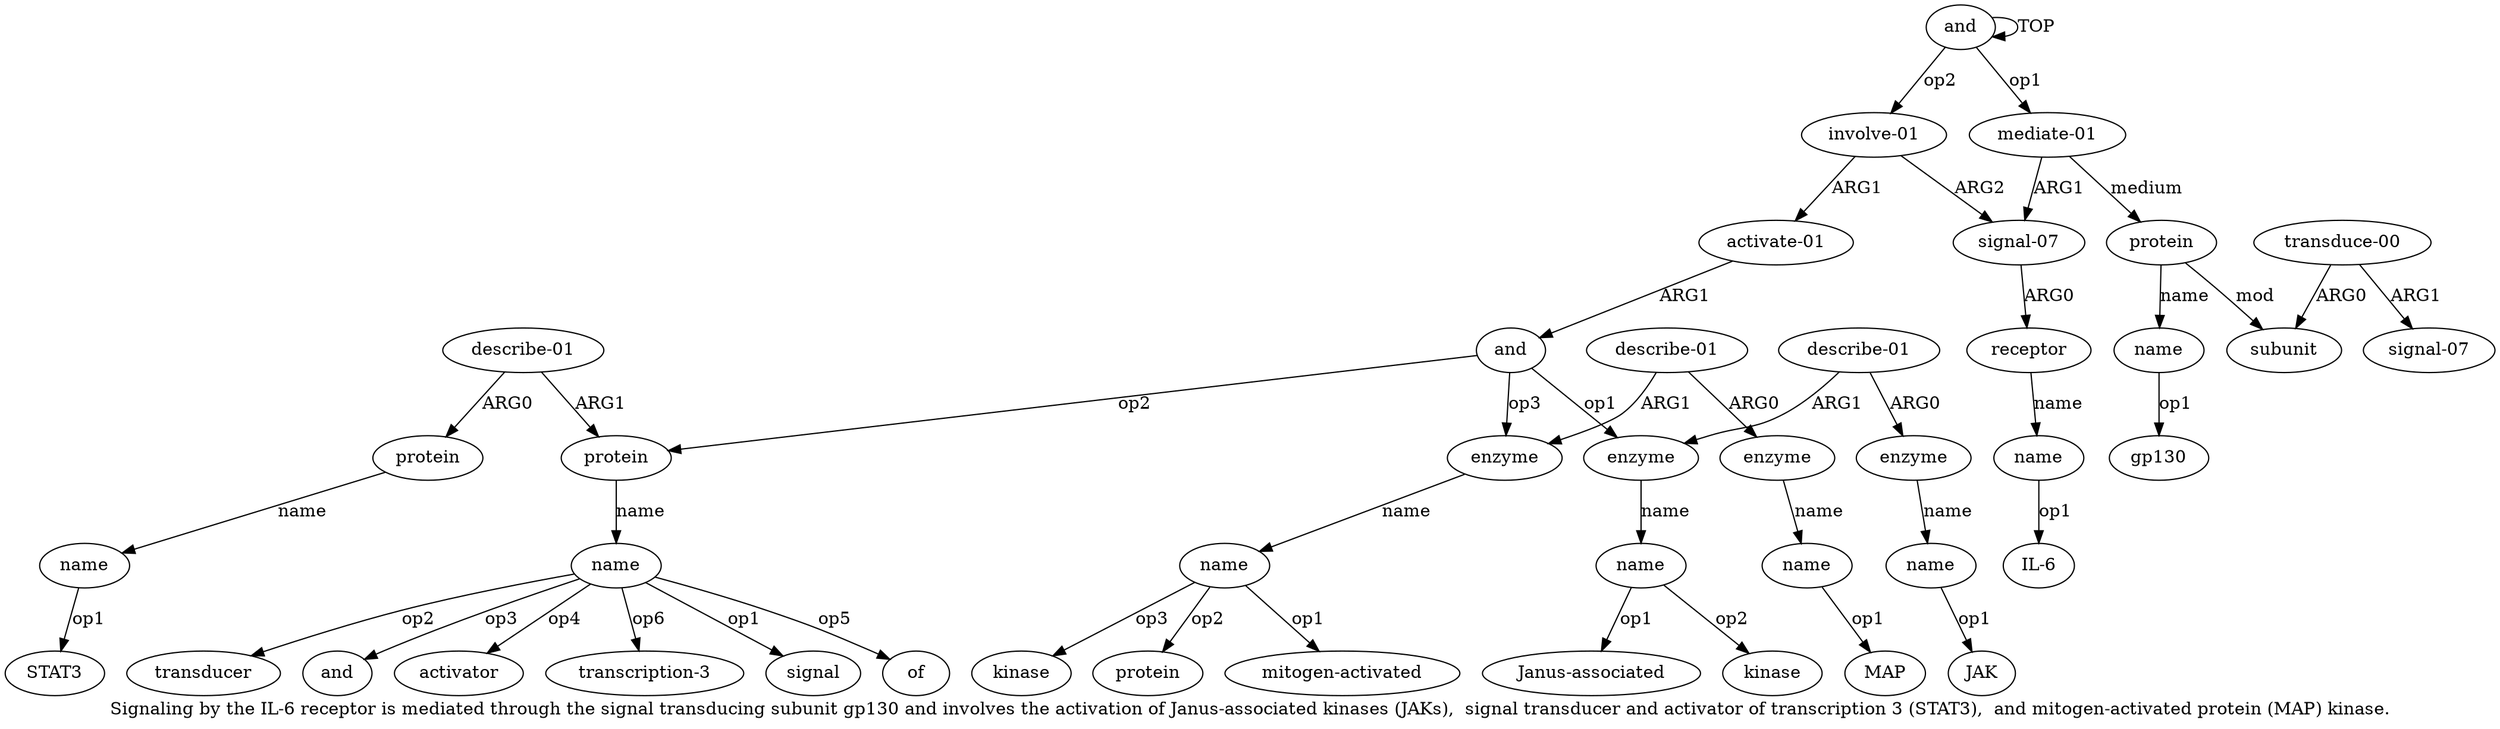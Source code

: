 digraph  {
	graph [label="Signaling by the IL-6 receptor is mediated through the signal transducing subunit gp130 and involves the activation of Janus-associated \
kinases (JAKs),  signal transducer and activator of transcription 3 (STAT3),  and mitogen-activated protein (MAP) kinase."];
	node [label="\N"];
	a20	 [color=black,
		gold_ind=20,
		gold_label="describe-01",
		label="describe-01",
		test_ind=20,
		test_label="describe-01"];
	a21	 [color=black,
		gold_ind=21,
		gold_label=protein,
		label=protein,
		test_ind=21,
		test_label=protein];
	a20 -> a21 [key=0,
	color=black,
	gold_label=ARG0,
	label=ARG0,
	test_label=ARG0];
a18 [color=black,
	gold_ind=18,
	gold_label=protein,
	label=protein,
	test_ind=18,
	test_label=protein];
a20 -> a18 [key=0,
color=black,
gold_label=ARG1,
label=ARG1,
test_label=ARG1];
a22 [color=black,
gold_ind=22,
gold_label=name,
label=name,
test_ind=22,
test_label=name];
a21 -> a22 [key=0,
color=black,
gold_label=name,
label=name,
test_label=name];
"a22 STAT3" [color=black,
gold_ind=-1,
gold_label=STAT3,
label=STAT3,
test_ind=-1,
test_label=STAT3];
a22 -> "a22 STAT3" [key=0,
color=black,
gold_label=op1,
label=op1,
test_label=op1];
a23 [color=black,
gold_ind=23,
gold_label=enzyme,
label=enzyme,
test_ind=23,
test_label=enzyme];
a24 [color=black,
gold_ind=24,
gold_label=name,
label=name,
test_ind=24,
test_label=name];
a23 -> a24 [key=0,
color=black,
gold_label=name,
label=name,
test_label=name];
"a24 kinase" [color=black,
gold_ind=-1,
gold_label=kinase,
label=kinase,
test_ind=-1,
test_label=kinase];
a24 -> "a24 kinase" [key=0,
color=black,
gold_label=op3,
label=op3,
test_label=op3];
"a24 protein" [color=black,
gold_ind=-1,
gold_label=protein,
label=protein,
test_ind=-1,
test_label=protein];
a24 -> "a24 protein" [key=0,
color=black,
gold_label=op2,
label=op2,
test_label=op2];
"a24 mitogen-activated" [color=black,
gold_ind=-1,
gold_label="mitogen-activated",
label="mitogen-activated",
test_ind=-1,
test_label="mitogen-activated"];
a24 -> "a24 mitogen-activated" [key=0,
color=black,
gold_label=op1,
label=op1,
test_label=op1];
a25 [color=black,
gold_ind=25,
gold_label="describe-01",
label="describe-01",
test_ind=25,
test_label="describe-01"];
a25 -> a23 [key=0,
color=black,
gold_label=ARG1,
label=ARG1,
test_label=ARG1];
a26 [color=black,
gold_ind=26,
gold_label=enzyme,
label=enzyme,
test_ind=26,
test_label=enzyme];
a25 -> a26 [key=0,
color=black,
gold_label=ARG0,
label=ARG0,
test_label=ARG0];
a27 [color=black,
gold_ind=27,
gold_label=name,
label=name,
test_ind=27,
test_label=name];
a26 -> a27 [key=0,
color=black,
gold_label=name,
label=name,
test_label=name];
"a27 MAP" [color=black,
gold_ind=-1,
gold_label=MAP,
label=MAP,
test_ind=-1,
test_label=MAP];
a27 -> "a27 MAP" [key=0,
color=black,
gold_label=op1,
label=op1,
test_label=op1];
"a19 transducer" [color=black,
gold_ind=-1,
gold_label=transducer,
label=transducer,
test_ind=-1,
test_label=transducer];
"a19 and" [color=black,
gold_ind=-1,
gold_label=and,
label=and,
test_ind=-1,
test_label=and];
"a14 Janus-associated" [color=black,
gold_ind=-1,
gold_label="Janus-associated",
label="Janus-associated",
test_ind=-1,
test_label="Janus-associated"];
"a19 activator" [color=black,
gold_ind=-1,
gold_label=activator,
label=activator,
test_ind=-1,
test_label=activator];
"a19 transcription-3" [color=black,
gold_ind=-1,
gold_label="transcription-3",
label="transcription-3",
test_ind=-1,
test_label="transcription-3"];
"a6 gp130" [color=black,
gold_ind=-1,
gold_label=gp130,
label=gp130,
test_ind=-1,
test_label=gp130];
"a4 IL-6" [color=black,
gold_ind=-1,
gold_label="IL-6",
label="IL-6",
test_ind=-1,
test_label="IL-6"];
"a17 JAK" [color=black,
gold_ind=-1,
gold_label=JAK,
label=JAK,
test_ind=-1,
test_label=JAK];
a15 [color=black,
gold_ind=15,
gold_label="describe-01",
label="describe-01",
test_ind=15,
test_label="describe-01"];
a16 [color=black,
gold_ind=16,
gold_label=enzyme,
label=enzyme,
test_ind=16,
test_label=enzyme];
a15 -> a16 [key=0,
color=black,
gold_label=ARG0,
label=ARG0,
test_label=ARG0];
a13 [color=black,
gold_ind=13,
gold_label=enzyme,
label=enzyme,
test_ind=13,
test_label=enzyme];
a15 -> a13 [key=0,
color=black,
gold_label=ARG1,
label=ARG1,
test_label=ARG1];
a14 [color=black,
gold_ind=14,
gold_label=name,
label=name,
test_ind=14,
test_label=name];
a14 -> "a14 Janus-associated" [key=0,
color=black,
gold_label=op1,
label=op1,
test_label=op1];
"a14 kinase" [color=black,
gold_ind=-1,
gold_label=kinase,
label=kinase,
test_ind=-1,
test_label=kinase];
a14 -> "a14 kinase" [key=0,
color=black,
gold_label=op2,
label=op2,
test_label=op2];
a17 [color=black,
gold_ind=17,
gold_label=name,
label=name,
test_ind=17,
test_label=name];
a17 -> "a17 JAK" [key=0,
color=black,
gold_label=op1,
label=op1,
test_label=op1];
a16 -> a17 [key=0,
color=black,
gold_label=name,
label=name,
test_label=name];
a11 [color=black,
gold_ind=11,
gold_label="activate-01",
label="activate-01",
test_ind=11,
test_label="activate-01"];
a12 [color=black,
gold_ind=12,
gold_label=and,
label=and,
test_ind=12,
test_label=and];
a11 -> a12 [key=0,
color=black,
gold_label=ARG1,
label=ARG1,
test_label=ARG1];
a10 [color=black,
gold_ind=10,
gold_label="involve-01",
label="involve-01",
test_ind=10,
test_label="involve-01"];
a10 -> a11 [key=0,
color=black,
gold_label=ARG1,
label=ARG1,
test_label=ARG1];
a2 [color=black,
gold_ind=2,
gold_label="signal-07",
label="signal-07",
test_ind=2,
test_label="signal-07"];
a10 -> a2 [key=0,
color=black,
gold_label=ARG2,
label=ARG2,
test_label=ARG2];
a13 -> a14 [key=0,
color=black,
gold_label=name,
label=name,
test_label=name];
a12 -> a23 [key=0,
color=black,
gold_label=op3,
label=op3,
test_label=op3];
a12 -> a13 [key=0,
color=black,
gold_label=op1,
label=op1,
test_label=op1];
a12 -> a18 [key=0,
color=black,
gold_label=op2,
label=op2,
test_label=op2];
a19 [color=black,
gold_ind=19,
gold_label=name,
label=name,
test_ind=19,
test_label=name];
a19 -> "a19 transducer" [key=0,
color=black,
gold_label=op2,
label=op2,
test_label=op2];
a19 -> "a19 and" [key=0,
color=black,
gold_label=op3,
label=op3,
test_label=op3];
a19 -> "a19 activator" [key=0,
color=black,
gold_label=op4,
label=op4,
test_label=op4];
a19 -> "a19 transcription-3" [key=0,
color=black,
gold_label=op6,
label=op6,
test_label=op6];
"a19 signal" [color=black,
gold_ind=-1,
gold_label=signal,
label=signal,
test_ind=-1,
test_label=signal];
a19 -> "a19 signal" [key=0,
color=black,
gold_label=op1,
label=op1,
test_label=op1];
"a19 of" [color=black,
gold_ind=-1,
gold_label=of,
label=of,
test_ind=-1,
test_label=of];
a19 -> "a19 of" [key=0,
color=black,
gold_label=op5,
label=op5,
test_label=op5];
a18 -> a19 [key=0,
color=black,
gold_label=name,
label=name,
test_label=name];
a1 [color=black,
gold_ind=1,
gold_label="mediate-01",
label="mediate-01",
test_ind=1,
test_label="mediate-01"];
a1 -> a2 [key=0,
color=black,
gold_label=ARG1,
label=ARG1,
test_label=ARG1];
a5 [color=black,
gold_ind=5,
gold_label=protein,
label=protein,
test_ind=5,
test_label=protein];
a1 -> a5 [key=0,
color=black,
gold_label=medium,
label=medium,
test_label=medium];
a0 [color=black,
gold_ind=0,
gold_label=and,
label=and,
test_ind=0,
test_label=and];
a0 -> a10 [key=0,
color=black,
gold_label=op2,
label=op2,
test_label=op2];
a0 -> a1 [key=0,
color=black,
gold_label=op1,
label=op1,
test_label=op1];
a0 -> a0 [key=0,
color=black,
gold_label=TOP,
label=TOP,
test_label=TOP];
a3 [color=black,
gold_ind=3,
gold_label=receptor,
label=receptor,
test_ind=3,
test_label=receptor];
a4 [color=black,
gold_ind=4,
gold_label=name,
label=name,
test_ind=4,
test_label=name];
a3 -> a4 [key=0,
color=black,
gold_label=name,
label=name,
test_label=name];
a2 -> a3 [key=0,
color=black,
gold_label=ARG0,
label=ARG0,
test_label=ARG0];
a7 [color=black,
gold_ind=7,
gold_label=subunit,
label=subunit,
test_ind=7,
test_label=subunit];
a5 -> a7 [key=0,
color=black,
gold_label=mod,
label=mod,
test_label=mod];
a6 [color=black,
gold_ind=6,
gold_label=name,
label=name,
test_ind=6,
test_label=name];
a5 -> a6 [key=0,
color=black,
gold_label=name,
label=name,
test_label=name];
a4 -> "a4 IL-6" [key=0,
color=black,
gold_label=op1,
label=op1,
test_label=op1];
a6 -> "a6 gp130" [key=0,
color=black,
gold_label=op1,
label=op1,
test_label=op1];
a9 [color=black,
gold_ind=9,
gold_label="signal-07",
label="signal-07",
test_ind=9,
test_label="signal-07"];
a8 [color=black,
gold_ind=8,
gold_label="transduce-00",
label="transduce-00",
test_ind=8,
test_label="transduce-00"];
a8 -> a7 [key=0,
color=black,
gold_label=ARG0,
label=ARG0,
test_label=ARG0];
a8 -> a9 [key=0,
color=black,
gold_label=ARG1,
label=ARG1,
test_label=ARG1];
}
